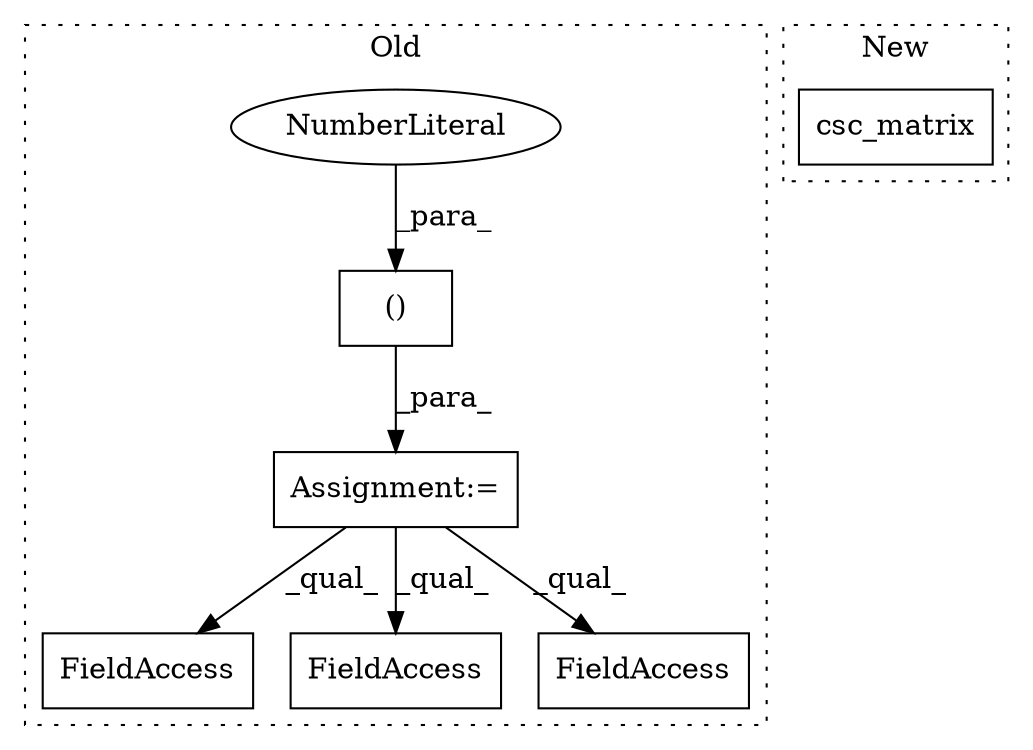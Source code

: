 digraph G {
subgraph cluster0 {
1 [label="()" a="106" s="490" l="15" shape="box"];
3 [label="NumberLiteral" a="34" s="504" l="1" shape="ellipse"];
4 [label="FieldAccess" a="22" s="524" l="8" shape="box"];
5 [label="FieldAccess" a="22" s="725" l="8" shape="box"];
6 [label="FieldAccess" a="22" s="1027" l="10" shape="box"];
7 [label="Assignment:=" a="7" s="460" l="1" shape="box"];
label = "Old";
style="dotted";
}
subgraph cluster1 {
2 [label="csc_matrix" a="32" s="1398,1497" l="16,1" shape="box"];
label = "New";
style="dotted";
}
1 -> 7 [label="_para_"];
3 -> 1 [label="_para_"];
7 -> 5 [label="_qual_"];
7 -> 4 [label="_qual_"];
7 -> 6 [label="_qual_"];
}